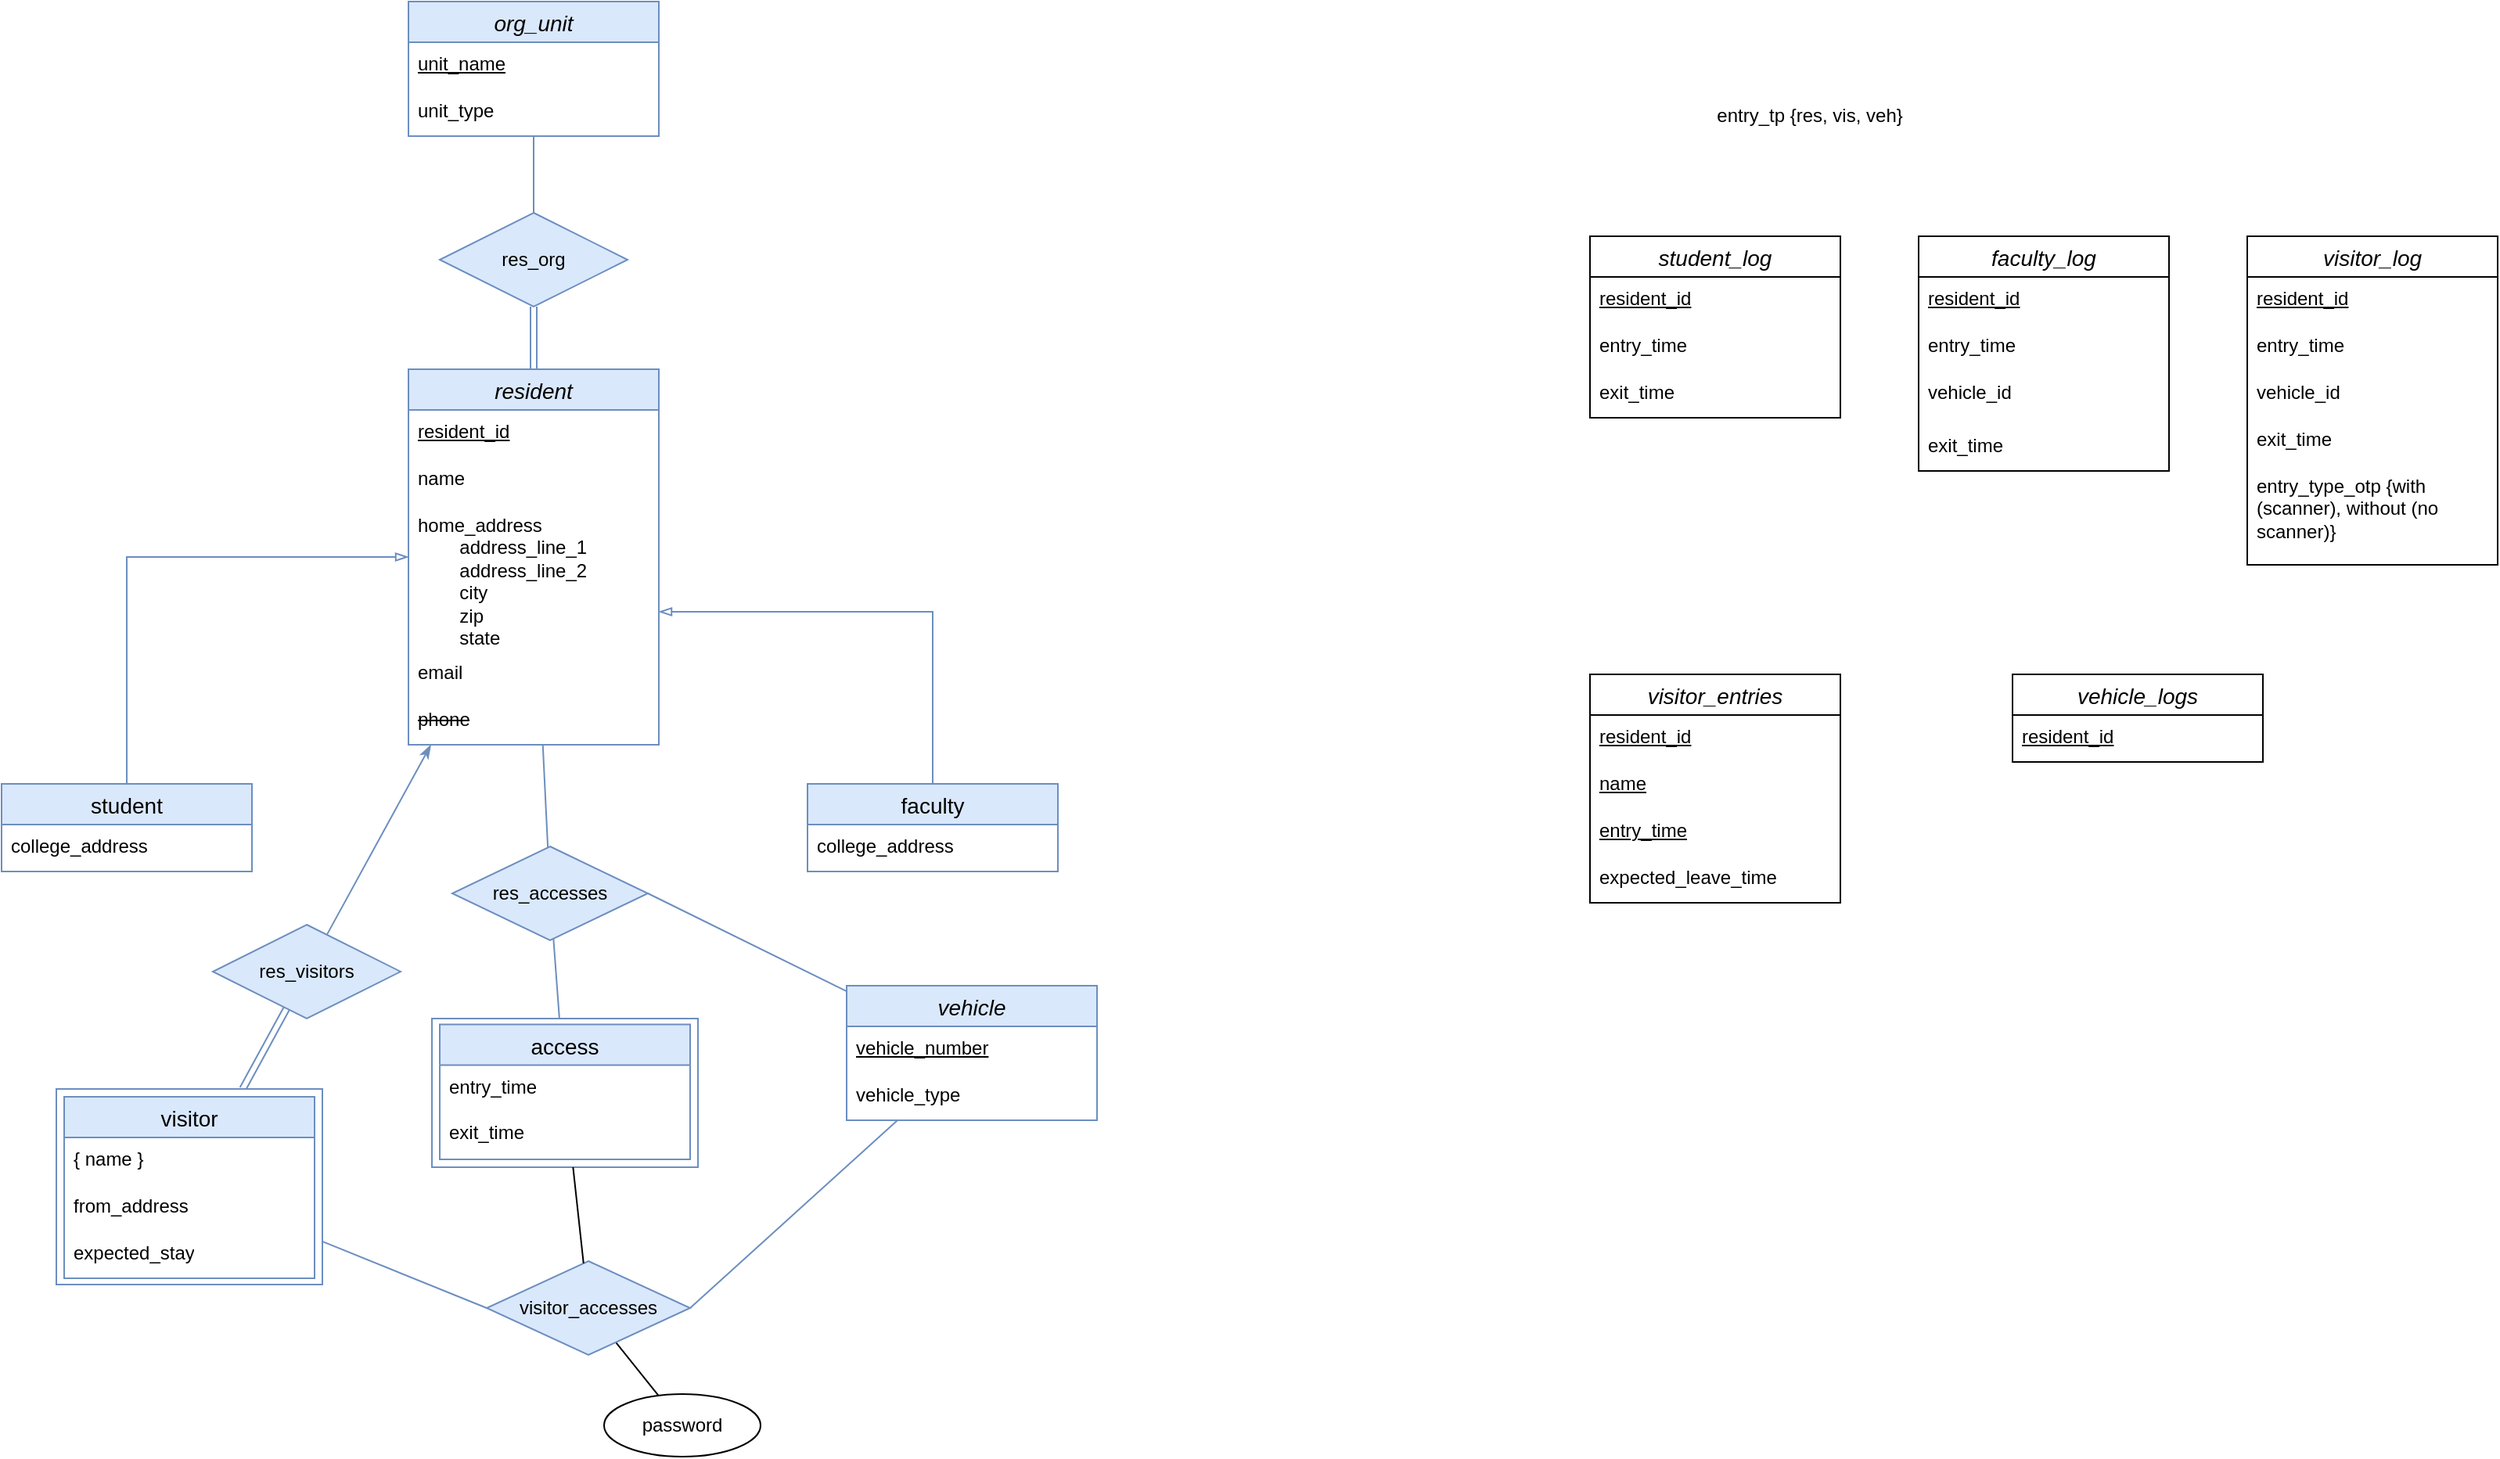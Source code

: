 <mxfile version="26.1.0">
  <diagram id="R2lEEEUBdFMjLlhIrx00" name="Page-1">
    <mxGraphModel dx="1253" dy="905" grid="1" gridSize="5" guides="1" tooltips="1" connect="1" arrows="1" fold="1" page="1" pageScale="1" pageWidth="850" pageHeight="1100" math="0" shadow="0" extFonts="Permanent Marker^https://fonts.googleapis.com/css?family=Permanent+Marker">
      <root>
        <mxCell id="0" />
        <mxCell id="1" parent="0" />
        <mxCell id="Z7LDG79j3NjasXDvrG4u-64" style="rounded=0;orthogonalLoop=1;jettySize=auto;html=1;endArrow=none;startFill=0;shape=link;fillColor=#dae8fc;strokeColor=#6c8ebf;" edge="1" parent="1" source="Z7LDG79j3NjasXDvrG4u-63" target="Z7LDG79j3NjasXDvrG4u-45">
          <mxGeometry relative="1" as="geometry" />
        </mxCell>
        <mxCell id="Z7LDG79j3NjasXDvrG4u-52" style="rounded=0;orthogonalLoop=1;jettySize=auto;html=1;entryX=0;entryY=0.5;entryDx=0;entryDy=0;fillColor=#dae8fc;strokeColor=#6c8ebf;endArrow=none;startFill=0;" edge="1" parent="1" source="Z7LDG79j3NjasXDvrG4u-46" target="Z7LDG79j3NjasXDvrG4u-41">
          <mxGeometry relative="1" as="geometry" />
        </mxCell>
        <mxCell id="Z7LDG79j3NjasXDvrG4u-66" style="rounded=0;orthogonalLoop=1;jettySize=auto;html=1;endArrow=none;startFill=1;startArrow=classicThin;fillColor=#dae8fc;strokeColor=#6c8ebf;" edge="1" parent="1" source="Z7LDG79j3NjasXDvrG4u-75" target="Z7LDG79j3NjasXDvrG4u-63">
          <mxGeometry relative="1" as="geometry">
            <mxPoint x="315" y="530" as="sourcePoint" />
          </mxGeometry>
        </mxCell>
        <mxCell id="Z7LDG79j3NjasXDvrG4u-83" style="edgeStyle=orthogonalEdgeStyle;rounded=0;orthogonalLoop=1;jettySize=auto;html=1;endArrow=blockThin;endFill=0;fillColor=#dae8fc;strokeColor=#6c8ebf;" edge="1" parent="1" source="Z7LDG79j3NjasXDvrG4u-107" target="Z7LDG79j3NjasXDvrG4u-75">
          <mxGeometry relative="1" as="geometry">
            <mxPoint x="670.0" y="522" as="sourcePoint" />
            <Array as="points">
              <mxPoint x="670" y="420" />
            </Array>
          </mxGeometry>
        </mxCell>
        <mxCell id="sdOK8D_c6vdAgy1qnKHL-31" value="student_log" style="swimlane;fontStyle=2;childLayout=stackLayout;horizontal=1;startSize=26;horizontalStack=0;resizeParent=1;resizeParentMax=0;resizeLast=0;collapsible=1;marginBottom=0;align=center;fontSize=14;" parent="1" vertex="1">
          <mxGeometry x="1090" y="180" width="160" height="116" as="geometry" />
        </mxCell>
        <mxCell id="sdOK8D_c6vdAgy1qnKHL-32" value="&lt;u&gt;resident_id&lt;/u&gt;" style="text;strokeColor=none;fillColor=none;spacingLeft=4;spacingRight=4;overflow=hidden;rotatable=0;points=[[0,0.5],[1,0.5]];portConstraint=eastwest;fontSize=12;whiteSpace=wrap;html=1;" parent="sdOK8D_c6vdAgy1qnKHL-31" vertex="1">
          <mxGeometry y="26" width="160" height="30" as="geometry" />
        </mxCell>
        <mxCell id="sdOK8D_c6vdAgy1qnKHL-52" value="entry_time" style="text;strokeColor=none;fillColor=none;spacingLeft=4;spacingRight=4;overflow=hidden;rotatable=0;points=[[0,0.5],[1,0.5]];portConstraint=eastwest;fontSize=12;whiteSpace=wrap;html=1;" parent="sdOK8D_c6vdAgy1qnKHL-31" vertex="1">
          <mxGeometry y="56" width="160" height="30" as="geometry" />
        </mxCell>
        <mxCell id="sdOK8D_c6vdAgy1qnKHL-62" value="exit_time" style="text;strokeColor=none;fillColor=none;spacingLeft=4;spacingRight=4;overflow=hidden;rotatable=0;points=[[0,0.5],[1,0.5]];portConstraint=eastwest;fontSize=12;whiteSpace=wrap;html=1;" parent="sdOK8D_c6vdAgy1qnKHL-31" vertex="1">
          <mxGeometry y="86" width="160" height="30" as="geometry" />
        </mxCell>
        <mxCell id="sdOK8D_c6vdAgy1qnKHL-37" value="visitor_entries" style="swimlane;fontStyle=2;childLayout=stackLayout;horizontal=1;startSize=26;horizontalStack=0;resizeParent=1;resizeParentMax=0;resizeLast=0;collapsible=1;marginBottom=0;align=center;fontSize=14;" parent="1" vertex="1">
          <mxGeometry x="1090" y="460" width="160" height="146" as="geometry" />
        </mxCell>
        <mxCell id="sdOK8D_c6vdAgy1qnKHL-38" value="&lt;u&gt;resident_id&lt;/u&gt;" style="text;strokeColor=none;fillColor=none;spacingLeft=4;spacingRight=4;overflow=hidden;rotatable=0;points=[[0,0.5],[1,0.5]];portConstraint=eastwest;fontSize=12;whiteSpace=wrap;html=1;" parent="sdOK8D_c6vdAgy1qnKHL-37" vertex="1">
          <mxGeometry y="26" width="160" height="30" as="geometry" />
        </mxCell>
        <mxCell id="sdOK8D_c6vdAgy1qnKHL-69" value="&lt;u&gt;name&lt;/u&gt;" style="text;strokeColor=none;fillColor=none;spacingLeft=4;spacingRight=4;overflow=hidden;rotatable=0;points=[[0,0.5],[1,0.5]];portConstraint=eastwest;fontSize=12;whiteSpace=wrap;html=1;" parent="sdOK8D_c6vdAgy1qnKHL-37" vertex="1">
          <mxGeometry y="56" width="160" height="30" as="geometry" />
        </mxCell>
        <mxCell id="sdOK8D_c6vdAgy1qnKHL-70" value="&lt;u&gt;entry_time&lt;/u&gt;" style="text;strokeColor=none;fillColor=none;spacingLeft=4;spacingRight=4;overflow=hidden;rotatable=0;points=[[0,0.5],[1,0.5]];portConstraint=eastwest;fontSize=12;whiteSpace=wrap;html=1;" parent="sdOK8D_c6vdAgy1qnKHL-37" vertex="1">
          <mxGeometry y="86" width="160" height="30" as="geometry" />
        </mxCell>
        <mxCell id="sdOK8D_c6vdAgy1qnKHL-76" value="expected_leave_time" style="text;strokeColor=none;fillColor=none;spacingLeft=4;spacingRight=4;overflow=hidden;rotatable=0;points=[[0,0.5],[1,0.5]];portConstraint=eastwest;fontSize=12;whiteSpace=wrap;html=1;" parent="sdOK8D_c6vdAgy1qnKHL-37" vertex="1">
          <mxGeometry y="116" width="160" height="30" as="geometry" />
        </mxCell>
        <mxCell id="sdOK8D_c6vdAgy1qnKHL-40" value="vehicle_logs" style="swimlane;fontStyle=2;childLayout=stackLayout;horizontal=1;startSize=26;horizontalStack=0;resizeParent=1;resizeParentMax=0;resizeLast=0;collapsible=1;marginBottom=0;align=center;fontSize=14;" parent="1" vertex="1">
          <mxGeometry x="1360" y="460" width="160" height="56" as="geometry" />
        </mxCell>
        <mxCell id="sdOK8D_c6vdAgy1qnKHL-41" value="&lt;u&gt;resident_id&lt;/u&gt;" style="text;strokeColor=none;fillColor=none;spacingLeft=4;spacingRight=4;overflow=hidden;rotatable=0;points=[[0,0.5],[1,0.5]];portConstraint=eastwest;fontSize=12;whiteSpace=wrap;html=1;" parent="sdOK8D_c6vdAgy1qnKHL-40" vertex="1">
          <mxGeometry y="26" width="160" height="30" as="geometry" />
        </mxCell>
        <mxCell id="Z7LDG79j3NjasXDvrG4u-56" style="rounded=0;orthogonalLoop=1;jettySize=auto;html=1;endArrow=none;startFill=0;fillColor=#dae8fc;strokeColor=#6c8ebf;" edge="1" parent="1" source="sdOK8D_c6vdAgy1qnKHL-54" target="sdOK8D_c6vdAgy1qnKHL-63">
          <mxGeometry relative="1" as="geometry" />
        </mxCell>
        <mxCell id="sdOK8D_c6vdAgy1qnKHL-54" value="org_unit" style="swimlane;fontStyle=2;childLayout=stackLayout;horizontal=1;startSize=26;horizontalStack=0;resizeParent=1;resizeParentMax=0;resizeLast=0;collapsible=1;marginBottom=0;align=center;fontSize=14;fillColor=#dae8fc;strokeColor=#6c8ebf;" parent="1" vertex="1">
          <mxGeometry x="335" y="30" width="160" height="86" as="geometry" />
        </mxCell>
        <mxCell id="sdOK8D_c6vdAgy1qnKHL-55" value="&lt;u&gt;unit_name&lt;/u&gt;" style="text;strokeColor=none;fillColor=none;spacingLeft=4;spacingRight=4;overflow=hidden;rotatable=0;points=[[0,0.5],[1,0.5]];portConstraint=eastwest;fontSize=12;whiteSpace=wrap;html=1;" parent="sdOK8D_c6vdAgy1qnKHL-54" vertex="1">
          <mxGeometry y="26" width="160" height="30" as="geometry" />
        </mxCell>
        <mxCell id="sdOK8D_c6vdAgy1qnKHL-57" value="unit_type" style="text;strokeColor=none;fillColor=none;spacingLeft=4;spacingRight=4;overflow=hidden;rotatable=0;points=[[0,0.5],[1,0.5]];portConstraint=eastwest;fontSize=12;whiteSpace=wrap;html=1;" parent="sdOK8D_c6vdAgy1qnKHL-54" vertex="1">
          <mxGeometry y="56" width="160" height="30" as="geometry" />
        </mxCell>
        <mxCell id="sdOK8D_c6vdAgy1qnKHL-63" value="res_org" style="shape=rhombus;perimeter=rhombusPerimeter;whiteSpace=wrap;html=1;align=center;fillColor=#dae8fc;strokeColor=#6c8ebf;" parent="1" vertex="1">
          <mxGeometry x="355" y="165" width="120" height="60" as="geometry" />
        </mxCell>
        <mxCell id="sdOK8D_c6vdAgy1qnKHL-77" value="faculty_log" style="swimlane;fontStyle=2;childLayout=stackLayout;horizontal=1;startSize=26;horizontalStack=0;resizeParent=1;resizeParentMax=0;resizeLast=0;collapsible=1;marginBottom=0;align=center;fontSize=14;" parent="1" vertex="1">
          <mxGeometry x="1300" y="180" width="160" height="150" as="geometry" />
        </mxCell>
        <mxCell id="sdOK8D_c6vdAgy1qnKHL-78" value="&lt;u&gt;resident_id&lt;/u&gt;" style="text;strokeColor=none;fillColor=none;spacingLeft=4;spacingRight=4;overflow=hidden;rotatable=0;points=[[0,0.5],[1,0.5]];portConstraint=eastwest;fontSize=12;whiteSpace=wrap;html=1;" parent="sdOK8D_c6vdAgy1qnKHL-77" vertex="1">
          <mxGeometry y="26" width="160" height="30" as="geometry" />
        </mxCell>
        <mxCell id="sdOK8D_c6vdAgy1qnKHL-79" value="entry_time" style="text;strokeColor=none;fillColor=none;spacingLeft=4;spacingRight=4;overflow=hidden;rotatable=0;points=[[0,0.5],[1,0.5]];portConstraint=eastwest;fontSize=12;whiteSpace=wrap;html=1;" parent="sdOK8D_c6vdAgy1qnKHL-77" vertex="1">
          <mxGeometry y="56" width="160" height="30" as="geometry" />
        </mxCell>
        <mxCell id="sdOK8D_c6vdAgy1qnKHL-80" value="vehicle_id" style="text;strokeColor=none;fillColor=none;spacingLeft=4;spacingRight=4;overflow=hidden;rotatable=0;points=[[0,0.5],[1,0.5]];portConstraint=eastwest;fontSize=12;whiteSpace=wrap;html=1;" parent="sdOK8D_c6vdAgy1qnKHL-77" vertex="1">
          <mxGeometry y="86" width="160" height="34" as="geometry" />
        </mxCell>
        <mxCell id="sdOK8D_c6vdAgy1qnKHL-81" value="exit_time" style="text;strokeColor=none;fillColor=none;spacingLeft=4;spacingRight=4;overflow=hidden;rotatable=0;points=[[0,0.5],[1,0.5]];portConstraint=eastwest;fontSize=12;whiteSpace=wrap;html=1;" parent="sdOK8D_c6vdAgy1qnKHL-77" vertex="1">
          <mxGeometry y="120" width="160" height="30" as="geometry" />
        </mxCell>
        <mxCell id="sdOK8D_c6vdAgy1qnKHL-82" value="visitor_log" style="swimlane;fontStyle=2;childLayout=stackLayout;horizontal=1;startSize=26;horizontalStack=0;resizeParent=1;resizeParentMax=0;resizeLast=0;collapsible=1;marginBottom=0;align=center;fontSize=14;" parent="1" vertex="1">
          <mxGeometry x="1510" y="180" width="160" height="210" as="geometry" />
        </mxCell>
        <mxCell id="sdOK8D_c6vdAgy1qnKHL-83" value="&lt;u&gt;resident_id&lt;/u&gt;" style="text;strokeColor=none;fillColor=none;spacingLeft=4;spacingRight=4;overflow=hidden;rotatable=0;points=[[0,0.5],[1,0.5]];portConstraint=eastwest;fontSize=12;whiteSpace=wrap;html=1;" parent="sdOK8D_c6vdAgy1qnKHL-82" vertex="1">
          <mxGeometry y="26" width="160" height="30" as="geometry" />
        </mxCell>
        <mxCell id="sdOK8D_c6vdAgy1qnKHL-84" value="entry_time" style="text;strokeColor=none;fillColor=none;spacingLeft=4;spacingRight=4;overflow=hidden;rotatable=0;points=[[0,0.5],[1,0.5]];portConstraint=eastwest;fontSize=12;whiteSpace=wrap;html=1;" parent="sdOK8D_c6vdAgy1qnKHL-82" vertex="1">
          <mxGeometry y="56" width="160" height="30" as="geometry" />
        </mxCell>
        <mxCell id="sdOK8D_c6vdAgy1qnKHL-86" value="vehicle_id" style="text;strokeColor=none;fillColor=none;spacingLeft=4;spacingRight=4;overflow=hidden;rotatable=0;points=[[0,0.5],[1,0.5]];portConstraint=eastwest;fontSize=12;whiteSpace=wrap;html=1;" parent="sdOK8D_c6vdAgy1qnKHL-82" vertex="1">
          <mxGeometry y="86" width="160" height="30" as="geometry" />
        </mxCell>
        <mxCell id="sdOK8D_c6vdAgy1qnKHL-87" value="exit_time" style="text;strokeColor=none;fillColor=none;spacingLeft=4;spacingRight=4;overflow=hidden;rotatable=0;points=[[0,0.5],[1,0.5]];portConstraint=eastwest;fontSize=12;whiteSpace=wrap;html=1;" parent="sdOK8D_c6vdAgy1qnKHL-82" vertex="1">
          <mxGeometry y="116" width="160" height="30" as="geometry" />
        </mxCell>
        <mxCell id="sdOK8D_c6vdAgy1qnKHL-89" value="entry_type_otp {with (scanner), without (no scanner)}" style="text;strokeColor=none;fillColor=none;spacingLeft=4;spacingRight=4;overflow=hidden;rotatable=0;points=[[0,0.5],[1,0.5]];portConstraint=eastwest;fontSize=12;whiteSpace=wrap;html=1;" parent="sdOK8D_c6vdAgy1qnKHL-82" vertex="1">
          <mxGeometry y="146" width="160" height="64" as="geometry" />
        </mxCell>
        <mxCell id="sdOK8D_c6vdAgy1qnKHL-88" value="entry_tp {res, vis, veh}" style="text;html=1;align=center;verticalAlign=middle;resizable=0;points=[];autosize=1;strokeColor=none;fillColor=none;" parent="1" vertex="1">
          <mxGeometry x="1160" y="88" width="140" height="30" as="geometry" />
        </mxCell>
        <mxCell id="Z7LDG79j3NjasXDvrG4u-43" style="rounded=0;orthogonalLoop=1;jettySize=auto;html=1;entryX=1;entryY=0.5;entryDx=0;entryDy=0;endArrow=none;startFill=0;fillColor=#dae8fc;strokeColor=#6c8ebf;" edge="1" parent="1" source="Z7LDG79j3NjasXDvrG4u-6" target="Z7LDG79j3NjasXDvrG4u-41">
          <mxGeometry relative="1" as="geometry" />
        </mxCell>
        <mxCell id="Z7LDG79j3NjasXDvrG4u-6" value="vehicle" style="swimlane;fontStyle=2;childLayout=stackLayout;horizontal=1;startSize=26;horizontalStack=0;resizeParent=1;resizeParentMax=0;resizeLast=0;collapsible=1;marginBottom=0;align=center;fontSize=14;fillColor=#dae8fc;strokeColor=#6c8ebf;" vertex="1" parent="1">
          <mxGeometry x="615" y="659" width="160" height="86" as="geometry">
            <mxRectangle x="575" y="810" width="80" height="35" as="alternateBounds" />
          </mxGeometry>
        </mxCell>
        <mxCell id="Z7LDG79j3NjasXDvrG4u-7" value="&lt;u&gt;vehicle_number&lt;/u&gt;" style="text;strokeColor=none;fillColor=none;spacingLeft=4;spacingRight=4;overflow=hidden;rotatable=0;points=[[0,0.5],[1,0.5]];portConstraint=eastwest;fontSize=12;whiteSpace=wrap;html=1;" vertex="1" parent="Z7LDG79j3NjasXDvrG4u-6">
          <mxGeometry y="26" width="160" height="30" as="geometry" />
        </mxCell>
        <mxCell id="Z7LDG79j3NjasXDvrG4u-8" value="vehicle_type" style="text;strokeColor=none;fillColor=none;spacingLeft=4;spacingRight=4;overflow=hidden;rotatable=0;points=[[0,0.5],[1,0.5]];portConstraint=eastwest;fontSize=12;whiteSpace=wrap;html=1;" vertex="1" parent="Z7LDG79j3NjasXDvrG4u-6">
          <mxGeometry y="56" width="160" height="30" as="geometry" />
        </mxCell>
        <mxCell id="Z7LDG79j3NjasXDvrG4u-36" value="" style="group" vertex="1" connectable="0" parent="1">
          <mxGeometry x="350" y="680" width="170" height="95" as="geometry" />
        </mxCell>
        <mxCell id="Z7LDG79j3NjasXDvrG4u-35" value="" style="whiteSpace=wrap;html=1;fillColor=none;strokeColor=#6c8ebf;" vertex="1" parent="Z7LDG79j3NjasXDvrG4u-36">
          <mxGeometry width="170" height="95" as="geometry" />
        </mxCell>
        <mxCell id="Z7LDG79j3NjasXDvrG4u-27" value="access" style="swimlane;fontStyle=0;childLayout=stackLayout;horizontal=1;startSize=26;horizontalStack=0;resizeParent=1;resizeParentMax=0;resizeLast=0;collapsible=1;marginBottom=0;align=center;fontSize=14;swimlaneFillColor=default;swimlaneLine=1;strokeColor=#6c8ebf;perimeterSpacing=0;strokeWidth=1;fillColor=#dae8fc;swimlaneBody=1;swimlaneHead=1;editable=1;movable=1;resizable=1;rotatable=1;deletable=1;locked=0;connectable=1;" vertex="1" parent="Z7LDG79j3NjasXDvrG4u-36">
          <mxGeometry x="5" y="3.8" width="160" height="86.2" as="geometry">
            <mxRectangle x="860" y="475" width="60" height="30" as="alternateBounds" />
          </mxGeometry>
        </mxCell>
        <mxCell id="Z7LDG79j3NjasXDvrG4u-28" value="entry_time" style="text;strokeColor=none;fillColor=none;spacingLeft=4;spacingRight=4;overflow=hidden;rotatable=0;points=[[0,0.5],[1,0.5]];portConstraint=eastwest;fontSize=12;whiteSpace=wrap;html=1;" vertex="1" parent="Z7LDG79j3NjasXDvrG4u-27">
          <mxGeometry y="26" width="160" height="29" as="geometry" />
        </mxCell>
        <mxCell id="Z7LDG79j3NjasXDvrG4u-29" value="exit_time" style="text;strokeColor=none;fillColor=none;spacingLeft=4;spacingRight=4;overflow=hidden;rotatable=0;points=[[0,0.5],[1,0.5]];portConstraint=eastwest;fontSize=12;whiteSpace=wrap;html=1;" vertex="1" parent="Z7LDG79j3NjasXDvrG4u-27">
          <mxGeometry y="55" width="160" height="31.2" as="geometry" />
        </mxCell>
        <mxCell id="Z7LDG79j3NjasXDvrG4u-91" style="rounded=0;orthogonalLoop=1;jettySize=auto;html=1;endArrow=none;startFill=0;" edge="1" parent="1" source="Z7LDG79j3NjasXDvrG4u-41" target="Z7LDG79j3NjasXDvrG4u-90">
          <mxGeometry relative="1" as="geometry" />
        </mxCell>
        <mxCell id="Z7LDG79j3NjasXDvrG4u-41" value="visitor_accesses" style="shape=rhombus;perimeter=rhombusPerimeter;whiteSpace=wrap;html=1;align=center;fillColor=#dae8fc;strokeColor=#6c8ebf;" vertex="1" parent="1">
          <mxGeometry x="385" y="835" width="130" height="60" as="geometry" />
        </mxCell>
        <mxCell id="Z7LDG79j3NjasXDvrG4u-84" style="rounded=0;orthogonalLoop=1;jettySize=auto;html=1;endArrow=none;startFill=0;fillColor=#dae8fc;strokeColor=#6c8ebf;" edge="1" parent="1" source="Z7LDG79j3NjasXDvrG4u-11" target="Z7LDG79j3NjasXDvrG4u-75">
          <mxGeometry relative="1" as="geometry" />
        </mxCell>
        <mxCell id="Z7LDG79j3NjasXDvrG4u-11" value="res_accesses" style="shape=rhombus;perimeter=rhombusPerimeter;whiteSpace=wrap;html=1;align=center;fillColor=#dae8fc;strokeColor=#6c8ebf;" vertex="1" parent="1">
          <mxGeometry x="363" y="570" width="125" height="60" as="geometry" />
        </mxCell>
        <mxCell id="Z7LDG79j3NjasXDvrG4u-63" value="res_visitors" style="shape=rhombus;perimeter=rhombusPerimeter;whiteSpace=wrap;html=1;align=center;fillColor=#dae8fc;strokeColor=#6c8ebf;" vertex="1" parent="1">
          <mxGeometry x="210" y="620" width="120" height="60" as="geometry" />
        </mxCell>
        <mxCell id="Z7LDG79j3NjasXDvrG4u-81" style="rounded=0;orthogonalLoop=1;jettySize=auto;html=1;shape=link;fillColor=#dae8fc;strokeColor=#6c8ebf;" edge="1" parent="1" source="Z7LDG79j3NjasXDvrG4u-75" target="sdOK8D_c6vdAgy1qnKHL-63">
          <mxGeometry relative="1" as="geometry" />
        </mxCell>
        <mxCell id="Z7LDG79j3NjasXDvrG4u-82" style="edgeStyle=orthogonalEdgeStyle;rounded=0;orthogonalLoop=1;jettySize=auto;html=1;endArrow=none;startFill=0;startArrow=blockThin;fillColor=#dae8fc;strokeColor=#6c8ebf;" edge="1" parent="1" source="Z7LDG79j3NjasXDvrG4u-75" target="Z7LDG79j3NjasXDvrG4u-101">
          <mxGeometry relative="1" as="geometry">
            <mxPoint x="150.0" y="530" as="targetPoint" />
          </mxGeometry>
        </mxCell>
        <mxCell id="Z7LDG79j3NjasXDvrG4u-75" value="resident" style="swimlane;fontStyle=2;childLayout=stackLayout;horizontal=1;startSize=26;horizontalStack=0;resizeParent=1;resizeParentMax=0;resizeLast=0;collapsible=1;marginBottom=0;align=center;fontSize=14;fillColor=#dae8fc;strokeColor=#6c8ebf;" vertex="1" parent="1">
          <mxGeometry x="335" y="265" width="160" height="240" as="geometry" />
        </mxCell>
        <mxCell id="Z7LDG79j3NjasXDvrG4u-76" value="&lt;u&gt;resident_id&lt;/u&gt;" style="text;strokeColor=none;fillColor=none;spacingLeft=4;spacingRight=4;overflow=hidden;rotatable=0;points=[[0,0.5],[1,0.5]];portConstraint=eastwest;fontSize=12;whiteSpace=wrap;html=1;" vertex="1" parent="Z7LDG79j3NjasXDvrG4u-75">
          <mxGeometry y="26" width="160" height="30" as="geometry" />
        </mxCell>
        <mxCell id="Z7LDG79j3NjasXDvrG4u-77" value="name" style="text;strokeColor=none;fillColor=none;spacingLeft=4;spacingRight=4;overflow=hidden;rotatable=0;points=[[0,0.5],[1,0.5]];portConstraint=eastwest;fontSize=12;whiteSpace=wrap;html=1;" vertex="1" parent="Z7LDG79j3NjasXDvrG4u-75">
          <mxGeometry y="56" width="160" height="30" as="geometry" />
        </mxCell>
        <mxCell id="Z7LDG79j3NjasXDvrG4u-78" value="home_address&lt;div&gt;&lt;span style=&quot;white-space: pre;&quot;&gt;&#x9;&lt;/span&gt;address_line_1&lt;br&gt;&lt;/div&gt;&lt;div&gt;&lt;span style=&quot;white-space: pre;&quot;&gt;&#x9;&lt;/span&gt;address_line_2&lt;br&gt;&lt;/div&gt;&lt;div&gt;&lt;span style=&quot;white-space: pre;&quot;&gt;&#x9;&lt;/span&gt;city&lt;br&gt;&lt;/div&gt;&lt;div&gt;&lt;span style=&quot;white-space: pre;&quot;&gt;&#x9;&lt;/span&gt;zip&lt;br&gt;&lt;/div&gt;&lt;div&gt;&lt;span style=&quot;white-space: pre;&quot;&gt;&#x9;&lt;/span&gt;state&lt;/div&gt;" style="text;strokeColor=none;fillColor=none;spacingLeft=4;spacingRight=4;overflow=hidden;rotatable=0;points=[[0,0.5],[1,0.5]];portConstraint=eastwest;fontSize=12;whiteSpace=wrap;html=1;" vertex="1" parent="Z7LDG79j3NjasXDvrG4u-75">
          <mxGeometry y="86" width="160" height="94" as="geometry" />
        </mxCell>
        <mxCell id="Z7LDG79j3NjasXDvrG4u-80" value="email" style="text;strokeColor=none;fillColor=none;spacingLeft=4;spacingRight=4;overflow=hidden;rotatable=0;points=[[0,0.5],[1,0.5]];portConstraint=eastwest;fontSize=12;whiteSpace=wrap;html=1;" vertex="1" parent="Z7LDG79j3NjasXDvrG4u-75">
          <mxGeometry y="180" width="160" height="30" as="geometry" />
        </mxCell>
        <mxCell id="Z7LDG79j3NjasXDvrG4u-110" value="&lt;strike&gt;phone&lt;/strike&gt;" style="text;strokeColor=none;fillColor=none;spacingLeft=4;spacingRight=4;overflow=hidden;rotatable=0;points=[[0,0.5],[1,0.5]];portConstraint=eastwest;fontSize=12;whiteSpace=wrap;html=1;" vertex="1" parent="Z7LDG79j3NjasXDvrG4u-75">
          <mxGeometry y="210" width="160" height="30" as="geometry" />
        </mxCell>
        <mxCell id="Z7LDG79j3NjasXDvrG4u-85" style="rounded=0;orthogonalLoop=1;jettySize=auto;html=1;endArrow=none;startFill=0;fillColor=#dae8fc;strokeColor=#6c8ebf;" edge="1" parent="1" source="Z7LDG79j3NjasXDvrG4u-11" target="Z7LDG79j3NjasXDvrG4u-35">
          <mxGeometry relative="1" as="geometry" />
        </mxCell>
        <mxCell id="Z7LDG79j3NjasXDvrG4u-88" style="rounded=0;orthogonalLoop=1;jettySize=auto;html=1;endArrow=none;startFill=0;" edge="1" parent="1" source="Z7LDG79j3NjasXDvrG4u-35" target="Z7LDG79j3NjasXDvrG4u-41">
          <mxGeometry relative="1" as="geometry" />
        </mxCell>
        <mxCell id="Z7LDG79j3NjasXDvrG4u-90" value="password" style="ellipse;whiteSpace=wrap;html=1;align=center;" vertex="1" parent="1">
          <mxGeometry x="460" y="920" width="100" height="40" as="geometry" />
        </mxCell>
        <mxCell id="Z7LDG79j3NjasXDvrG4u-98" style="rounded=0;orthogonalLoop=1;jettySize=auto;html=1;exitX=1;exitY=0.5;exitDx=0;exitDy=0;endArrow=none;startFill=0;startArrow=none;fillColor=#dae8fc;strokeColor=#6c8ebf;" edge="1" parent="1" source="Z7LDG79j3NjasXDvrG4u-11" target="Z7LDG79j3NjasXDvrG4u-6">
          <mxGeometry relative="1" as="geometry">
            <mxPoint x="597.456" y="680.221" as="sourcePoint" />
          </mxGeometry>
        </mxCell>
        <mxCell id="Z7LDG79j3NjasXDvrG4u-101" value="student" style="swimlane;fontStyle=0;childLayout=stackLayout;horizontal=1;startSize=26;horizontalStack=0;resizeParent=1;resizeParentMax=0;resizeLast=0;collapsible=1;marginBottom=0;align=center;fontSize=14;fillColor=#dae8fc;strokeColor=#6c8ebf;" vertex="1" parent="1">
          <mxGeometry x="75" y="530" width="160" height="56" as="geometry" />
        </mxCell>
        <mxCell id="Z7LDG79j3NjasXDvrG4u-104" value="college_address" style="text;strokeColor=none;fillColor=none;spacingLeft=4;spacingRight=4;overflow=hidden;rotatable=0;points=[[0,0.5],[1,0.5]];portConstraint=eastwest;fontSize=12;whiteSpace=wrap;html=1;" vertex="1" parent="Z7LDG79j3NjasXDvrG4u-101">
          <mxGeometry y="26" width="160" height="30" as="geometry" />
        </mxCell>
        <mxCell id="Z7LDG79j3NjasXDvrG4u-107" value="faculty" style="swimlane;fontStyle=0;childLayout=stackLayout;horizontal=1;startSize=26;horizontalStack=0;resizeParent=1;resizeParentMax=0;resizeLast=0;collapsible=1;marginBottom=0;align=center;fontSize=14;fillColor=#dae8fc;strokeColor=#6c8ebf;" vertex="1" parent="1">
          <mxGeometry x="590" y="530" width="160" height="56" as="geometry" />
        </mxCell>
        <mxCell id="Z7LDG79j3NjasXDvrG4u-108" value="college_address" style="text;strokeColor=none;fillColor=none;spacingLeft=4;spacingRight=4;overflow=hidden;rotatable=0;points=[[0,0.5],[1,0.5]];portConstraint=eastwest;fontSize=12;whiteSpace=wrap;html=1;" vertex="1" parent="Z7LDG79j3NjasXDvrG4u-107">
          <mxGeometry y="26" width="160" height="30" as="geometry" />
        </mxCell>
        <mxCell id="Z7LDG79j3NjasXDvrG4u-44" value="" style="group" vertex="1" connectable="0" parent="1">
          <mxGeometry x="110" y="725" width="170" height="125" as="geometry" />
        </mxCell>
        <mxCell id="Z7LDG79j3NjasXDvrG4u-45" value="" style="whiteSpace=wrap;html=1;fillColor=light-dark(#FFFFFF,#000000);strokeColor=#6c8ebf;fillStyle=solid;" vertex="1" parent="Z7LDG79j3NjasXDvrG4u-44">
          <mxGeometry width="170" height="125" as="geometry" />
        </mxCell>
        <mxCell id="Z7LDG79j3NjasXDvrG4u-46" value="visitor" style="swimlane;fontStyle=0;childLayout=stackLayout;horizontal=1;startSize=26;horizontalStack=0;resizeParent=1;resizeParentMax=0;resizeLast=0;collapsible=1;marginBottom=0;align=center;fontSize=14;swimlaneFillColor=default;swimlaneLine=1;strokeColor=#6c8ebf;perimeterSpacing=0;strokeWidth=1;fillColor=#dae8fc;swimlaneBody=1;swimlaneHead=1;" vertex="1" parent="Z7LDG79j3NjasXDvrG4u-44">
          <mxGeometry x="5" y="5" width="160" height="116" as="geometry">
            <mxRectangle x="860" y="475" width="60" height="30" as="alternateBounds" />
          </mxGeometry>
        </mxCell>
        <mxCell id="Z7LDG79j3NjasXDvrG4u-47" value="{ name }" style="text;strokeColor=none;fillColor=none;spacingLeft=4;spacingRight=4;overflow=hidden;rotatable=0;points=[[0,0.5],[1,0.5]];portConstraint=eastwest;fontSize=12;whiteSpace=wrap;html=1;" vertex="1" parent="Z7LDG79j3NjasXDvrG4u-46">
          <mxGeometry y="26" width="160" height="30" as="geometry" />
        </mxCell>
        <mxCell id="Z7LDG79j3NjasXDvrG4u-48" value="from_address" style="text;strokeColor=none;fillColor=none;spacingLeft=4;spacingRight=4;overflow=hidden;rotatable=0;points=[[0,0.5],[1,0.5]];portConstraint=eastwest;fontSize=12;whiteSpace=wrap;html=1;" vertex="1" parent="Z7LDG79j3NjasXDvrG4u-46">
          <mxGeometry y="56" width="160" height="30" as="geometry" />
        </mxCell>
        <mxCell id="Z7LDG79j3NjasXDvrG4u-49" value="expected_stay" style="text;strokeColor=none;fillColor=none;spacingLeft=4;spacingRight=4;overflow=hidden;rotatable=0;points=[[0,0.5],[1,0.5]];portConstraint=eastwest;fontSize=12;whiteSpace=wrap;html=1;" vertex="1" parent="Z7LDG79j3NjasXDvrG4u-46">
          <mxGeometry y="86" width="160" height="30" as="geometry" />
        </mxCell>
      </root>
    </mxGraphModel>
  </diagram>
</mxfile>

